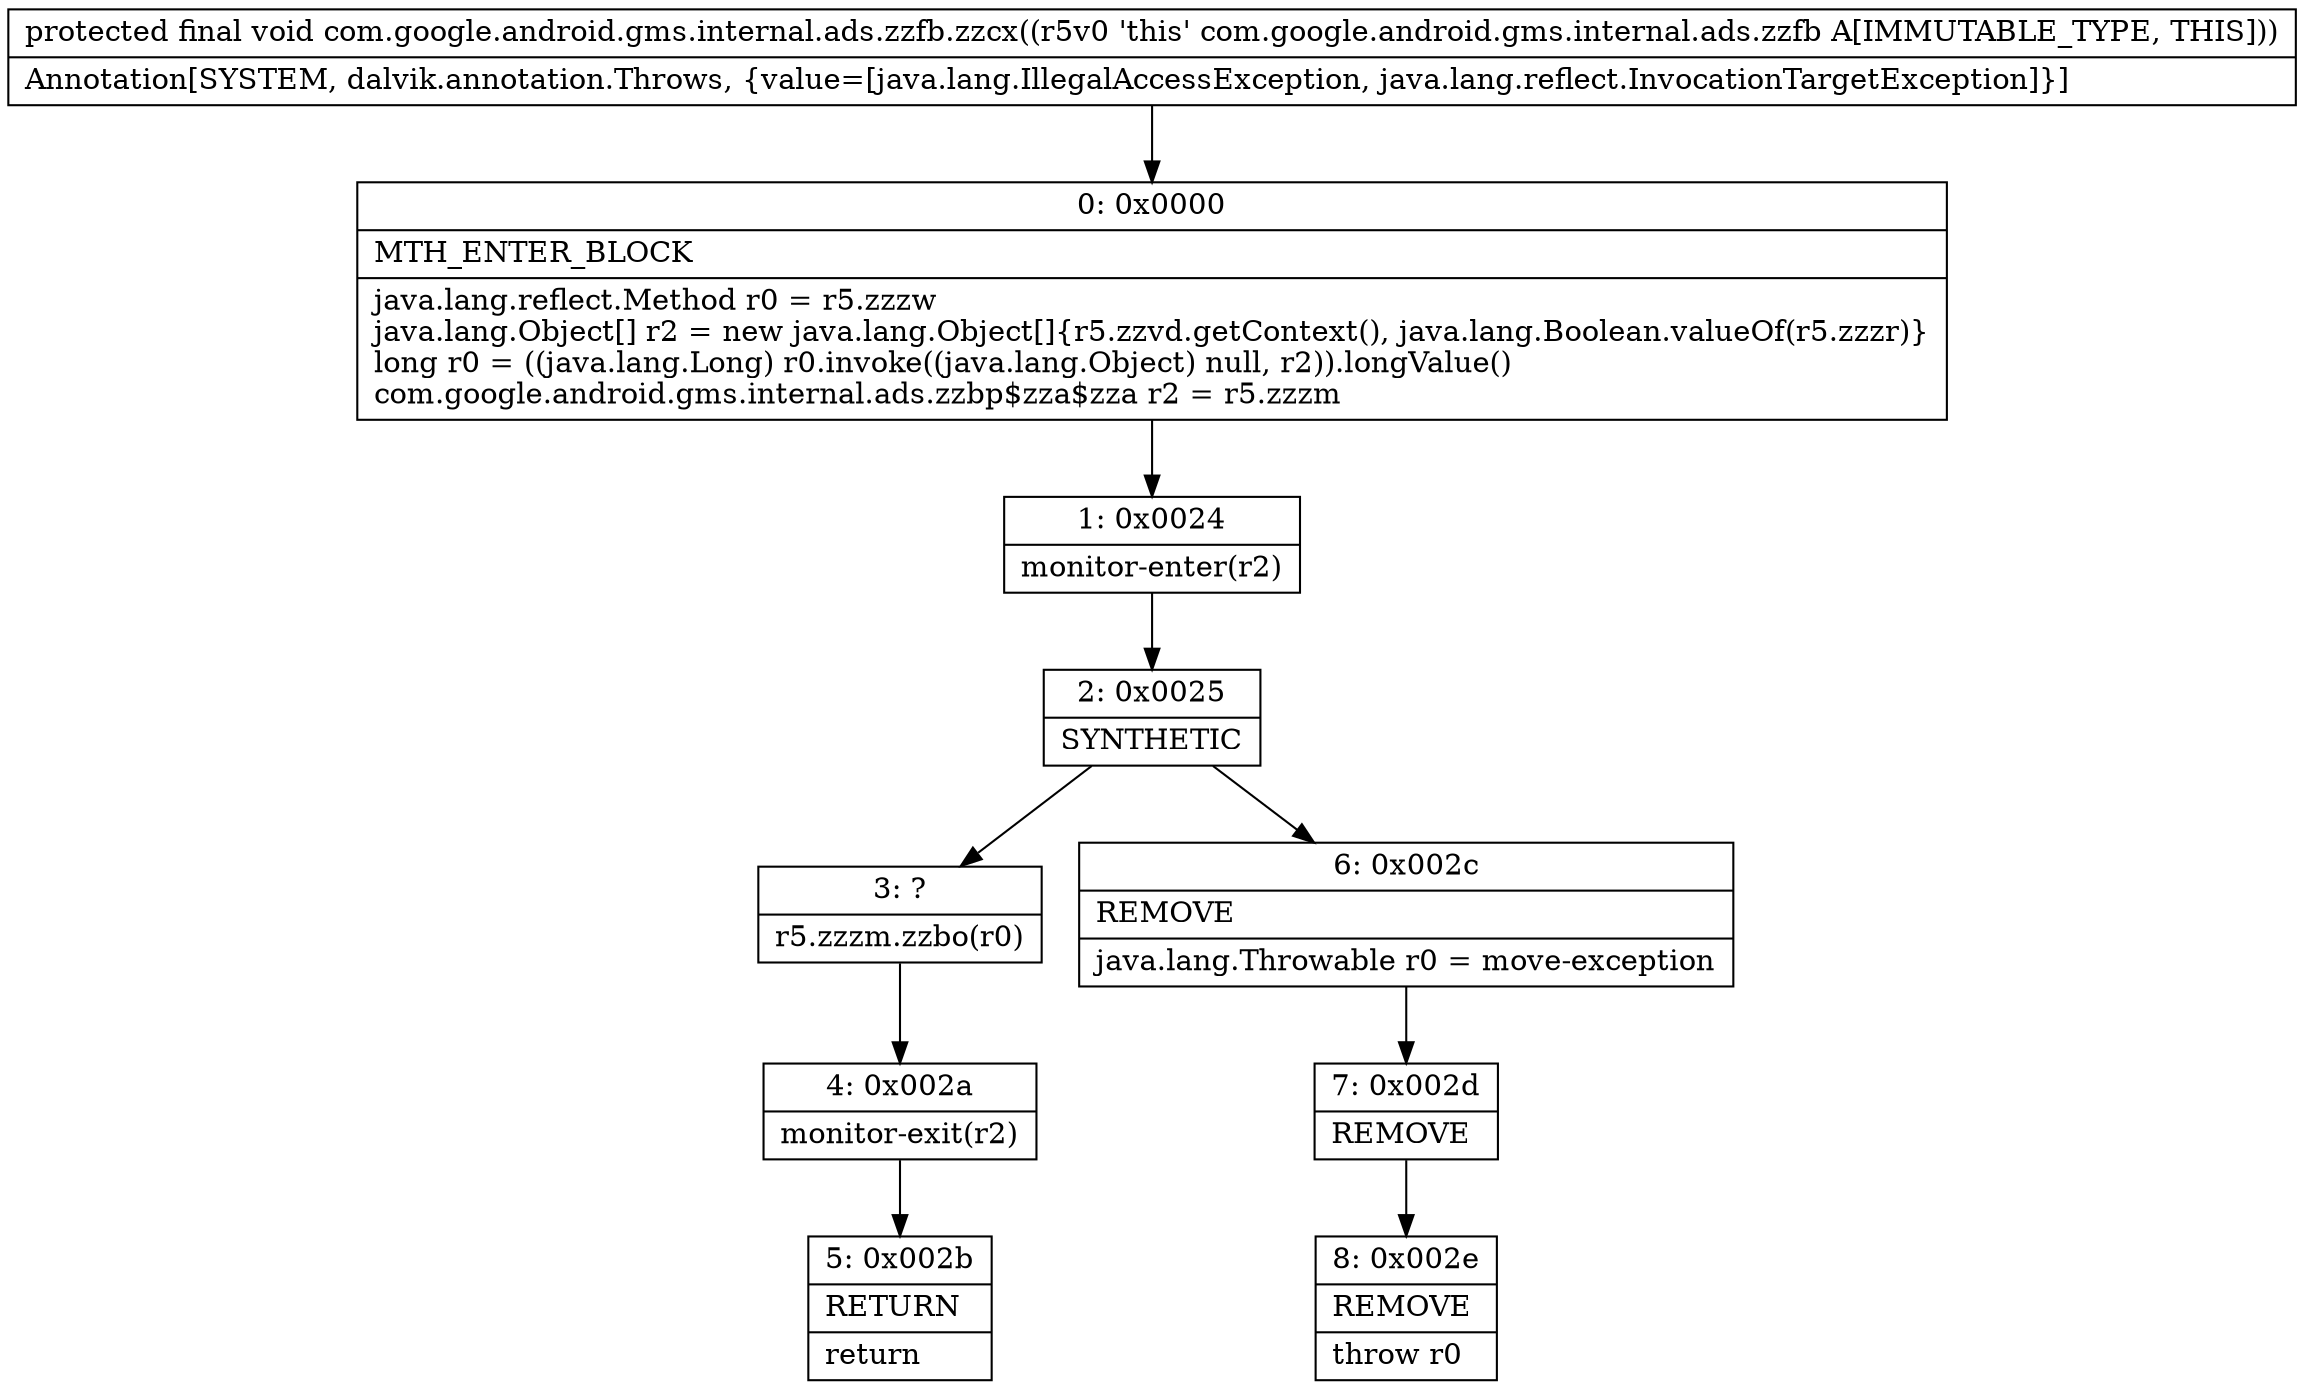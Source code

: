 digraph "CFG forcom.google.android.gms.internal.ads.zzfb.zzcx()V" {
Node_0 [shape=record,label="{0\:\ 0x0000|MTH_ENTER_BLOCK\l|java.lang.reflect.Method r0 = r5.zzzw\ljava.lang.Object[] r2 = new java.lang.Object[]\{r5.zzvd.getContext(), java.lang.Boolean.valueOf(r5.zzzr)\}\llong r0 = ((java.lang.Long) r0.invoke((java.lang.Object) null, r2)).longValue()\lcom.google.android.gms.internal.ads.zzbp$zza$zza r2 = r5.zzzm\l}"];
Node_1 [shape=record,label="{1\:\ 0x0024|monitor\-enter(r2)\l}"];
Node_2 [shape=record,label="{2\:\ 0x0025|SYNTHETIC\l}"];
Node_3 [shape=record,label="{3\:\ ?|r5.zzzm.zzbo(r0)\l}"];
Node_4 [shape=record,label="{4\:\ 0x002a|monitor\-exit(r2)\l}"];
Node_5 [shape=record,label="{5\:\ 0x002b|RETURN\l|return\l}"];
Node_6 [shape=record,label="{6\:\ 0x002c|REMOVE\l|java.lang.Throwable r0 = move\-exception\l}"];
Node_7 [shape=record,label="{7\:\ 0x002d|REMOVE\l}"];
Node_8 [shape=record,label="{8\:\ 0x002e|REMOVE\l|throw r0\l}"];
MethodNode[shape=record,label="{protected final void com.google.android.gms.internal.ads.zzfb.zzcx((r5v0 'this' com.google.android.gms.internal.ads.zzfb A[IMMUTABLE_TYPE, THIS]))  | Annotation[SYSTEM, dalvik.annotation.Throws, \{value=[java.lang.IllegalAccessException, java.lang.reflect.InvocationTargetException]\}]\l}"];
MethodNode -> Node_0;
Node_0 -> Node_1;
Node_1 -> Node_2;
Node_2 -> Node_3;
Node_2 -> Node_6;
Node_3 -> Node_4;
Node_4 -> Node_5;
Node_6 -> Node_7;
Node_7 -> Node_8;
}


